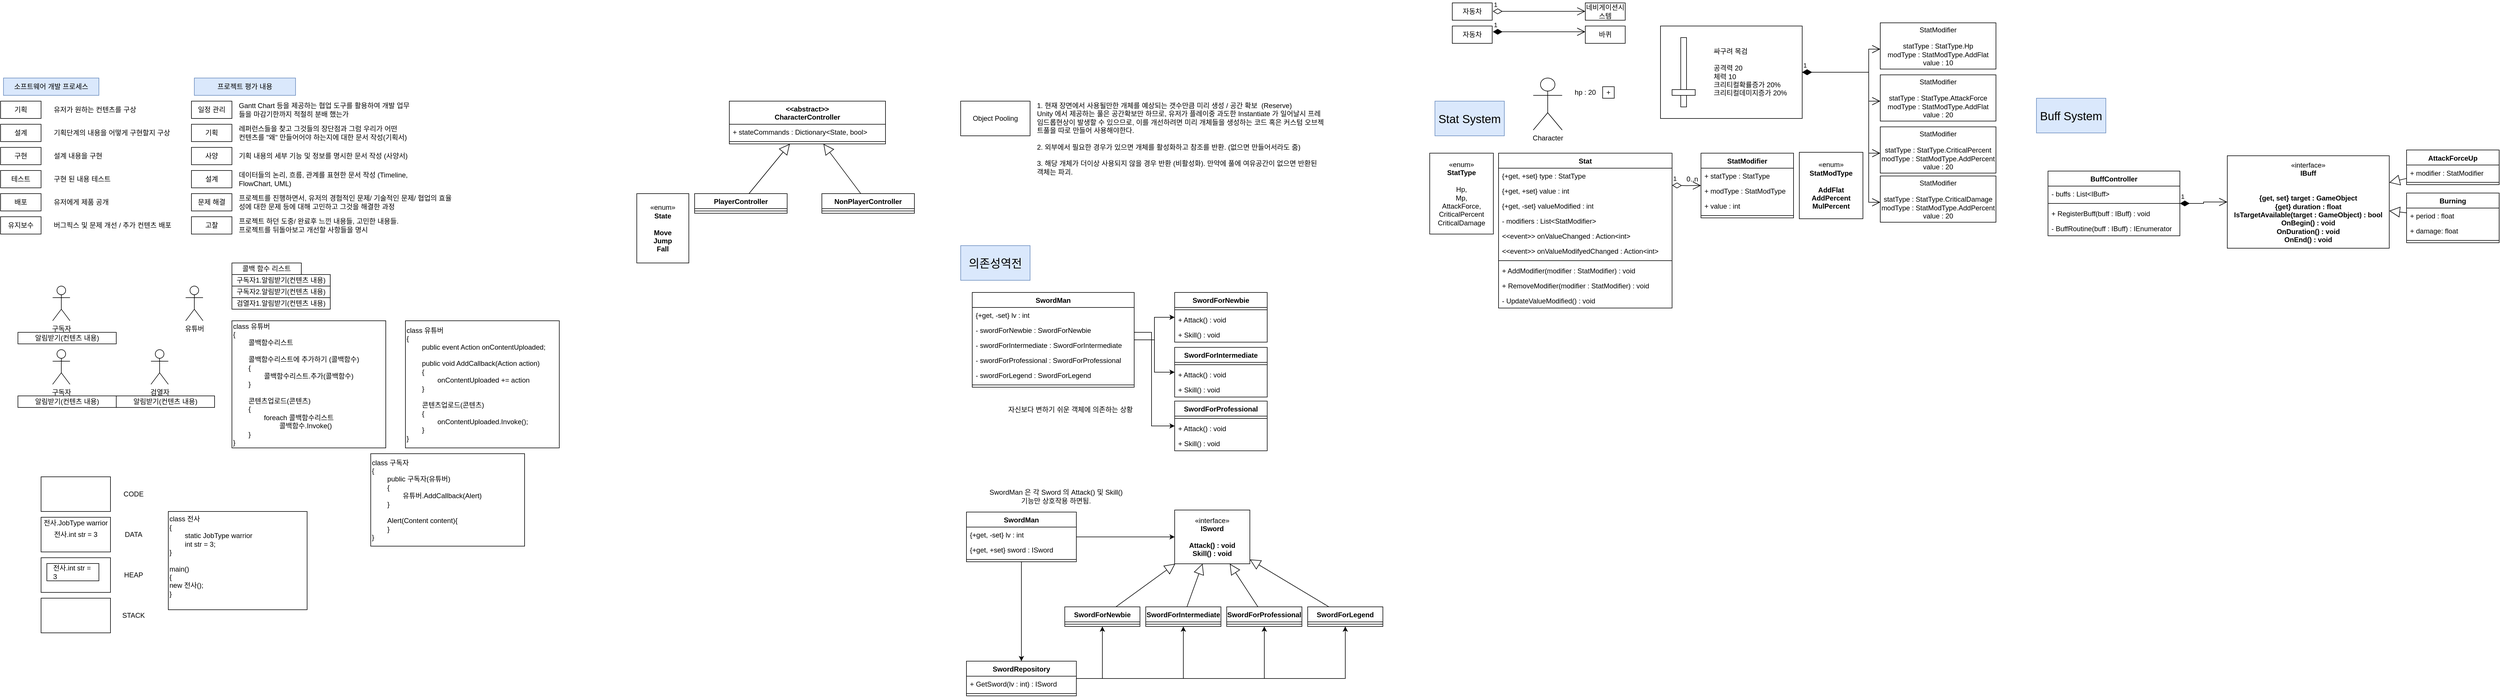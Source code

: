 <mxfile version="24.6.4" type="device">
  <diagram name="페이지-1" id="CE5lImg4Xeqv8eYOQJNI">
    <mxGraphModel dx="683" dy="1540" grid="1" gridSize="10" guides="1" tooltips="1" connect="1" arrows="1" fold="1" page="1" pageScale="1" pageWidth="827" pageHeight="1169" math="0" shadow="0">
      <root>
        <mxCell id="0" />
        <mxCell id="1" parent="0" />
        <mxCell id="6bK2Cxi6_xycjOXAHZGP-16" value="" style="rounded=0;whiteSpace=wrap;html=1;" vertex="1" parent="1">
          <mxGeometry x="2880" y="-120" width="245" height="160" as="geometry" />
        </mxCell>
        <mxCell id="wki07X8QwuEx3_kB4HWv-1" value="기획" style="rounded=0;whiteSpace=wrap;html=1;" parent="1" vertex="1">
          <mxGeometry x="10" y="10" width="70" height="30" as="geometry" />
        </mxCell>
        <mxCell id="wki07X8QwuEx3_kB4HWv-2" value="유저가 원하는 컨텐츠를 구상" style="text;html=1;align=left;verticalAlign=middle;whiteSpace=wrap;rounded=0;" parent="1" vertex="1">
          <mxGeometry x="100" y="10" width="180" height="30" as="geometry" />
        </mxCell>
        <mxCell id="wki07X8QwuEx3_kB4HWv-3" value="설계" style="rounded=0;whiteSpace=wrap;html=1;" parent="1" vertex="1">
          <mxGeometry x="10" y="50" width="70" height="30" as="geometry" />
        </mxCell>
        <mxCell id="wki07X8QwuEx3_kB4HWv-4" value="기획단계의 내용을 어떻게 구현할지 구상" style="text;html=1;align=left;verticalAlign=middle;whiteSpace=wrap;rounded=0;" parent="1" vertex="1">
          <mxGeometry x="100" y="50" width="230" height="30" as="geometry" />
        </mxCell>
        <mxCell id="wki07X8QwuEx3_kB4HWv-5" value="구현" style="rounded=0;whiteSpace=wrap;html=1;" parent="1" vertex="1">
          <mxGeometry x="10" y="90" width="70" height="30" as="geometry" />
        </mxCell>
        <mxCell id="wki07X8QwuEx3_kB4HWv-6" value="설계 내용을 구현" style="text;html=1;align=left;verticalAlign=middle;whiteSpace=wrap;rounded=0;" parent="1" vertex="1">
          <mxGeometry x="100" y="90" width="230" height="30" as="geometry" />
        </mxCell>
        <mxCell id="wki07X8QwuEx3_kB4HWv-7" value="테스트" style="rounded=0;whiteSpace=wrap;html=1;" parent="1" vertex="1">
          <mxGeometry x="10" y="130" width="70" height="30" as="geometry" />
        </mxCell>
        <mxCell id="wki07X8QwuEx3_kB4HWv-8" value="구현 된 내용 테스트" style="text;html=1;align=left;verticalAlign=middle;whiteSpace=wrap;rounded=0;" parent="1" vertex="1">
          <mxGeometry x="100" y="130" width="240" height="30" as="geometry" />
        </mxCell>
        <mxCell id="wki07X8QwuEx3_kB4HWv-9" value="배포" style="rounded=0;whiteSpace=wrap;html=1;" parent="1" vertex="1">
          <mxGeometry x="10" y="170" width="70" height="30" as="geometry" />
        </mxCell>
        <mxCell id="wki07X8QwuEx3_kB4HWv-10" value="유저에게 제품 공개" style="text;html=1;align=left;verticalAlign=middle;whiteSpace=wrap;rounded=0;" parent="1" vertex="1">
          <mxGeometry x="100" y="170" width="240" height="30" as="geometry" />
        </mxCell>
        <mxCell id="wki07X8QwuEx3_kB4HWv-11" value="유지보수" style="rounded=0;whiteSpace=wrap;html=1;" parent="1" vertex="1">
          <mxGeometry x="10" y="210" width="70" height="30" as="geometry" />
        </mxCell>
        <mxCell id="wki07X8QwuEx3_kB4HWv-12" value="버그픽스 및 문제 개선 / 추가 컨텐츠 배포" style="text;html=1;align=left;verticalAlign=middle;whiteSpace=wrap;rounded=0;" parent="1" vertex="1">
          <mxGeometry x="100" y="210" width="240" height="30" as="geometry" />
        </mxCell>
        <mxCell id="wki07X8QwuEx3_kB4HWv-14" value="일정 관리" style="rounded=0;whiteSpace=wrap;html=1;" parent="1" vertex="1">
          <mxGeometry x="340" y="10" width="70" height="30" as="geometry" />
        </mxCell>
        <mxCell id="wki07X8QwuEx3_kB4HWv-15" value="기획" style="rounded=0;whiteSpace=wrap;html=1;" parent="1" vertex="1">
          <mxGeometry x="340" y="50" width="70" height="30" as="geometry" />
        </mxCell>
        <mxCell id="wki07X8QwuEx3_kB4HWv-16" value="Gantt Chart 등을 제공하는 협업 도구를 활용하여 개발 업무들을 마감기한까지 적절히 분배 했는가" style="text;html=1;align=left;verticalAlign=middle;whiteSpace=wrap;rounded=0;" parent="1" vertex="1">
          <mxGeometry x="420" y="10" width="300" height="30" as="geometry" />
        </mxCell>
        <mxCell id="wki07X8QwuEx3_kB4HWv-17" value="프로젝트 평가 내용" style="text;html=1;align=center;verticalAlign=middle;whiteSpace=wrap;rounded=0;fillColor=#dae8fc;strokeColor=#6c8ebf;" parent="1" vertex="1">
          <mxGeometry x="345" y="-30" width="175" height="30" as="geometry" />
        </mxCell>
        <mxCell id="wki07X8QwuEx3_kB4HWv-19" value="레퍼런스들을 찾고 그것들의 장단점과 그럼 우리가 어떤&lt;div&gt;컨텐츠를 &quot;왜&quot; 만들어어야 하는지에 대한 문서 작성(기획서)&lt;/div&gt;" style="text;html=1;align=left;verticalAlign=middle;whiteSpace=wrap;rounded=0;" parent="1" vertex="1">
          <mxGeometry x="420" y="50" width="320" height="30" as="geometry" />
        </mxCell>
        <mxCell id="wki07X8QwuEx3_kB4HWv-21" value="사양" style="rounded=0;whiteSpace=wrap;html=1;" parent="1" vertex="1">
          <mxGeometry x="340" y="90" width="70" height="30" as="geometry" />
        </mxCell>
        <mxCell id="wki07X8QwuEx3_kB4HWv-22" value="기획 내용의 세부 기능 및 정보를 명시한 문서 작성 (사양서)" style="text;html=1;align=left;verticalAlign=middle;whiteSpace=wrap;rounded=0;" parent="1" vertex="1">
          <mxGeometry x="420" y="90" width="320" height="30" as="geometry" />
        </mxCell>
        <mxCell id="wki07X8QwuEx3_kB4HWv-23" value="설계" style="rounded=0;whiteSpace=wrap;html=1;" parent="1" vertex="1">
          <mxGeometry x="340" y="130" width="70" height="30" as="geometry" />
        </mxCell>
        <mxCell id="wki07X8QwuEx3_kB4HWv-24" value="데이터들의 논리, 흐름, 관계를 표현한 문서 작성 (Timeline, FlowChart, UML)" style="text;html=1;align=left;verticalAlign=middle;whiteSpace=wrap;rounded=0;" parent="1" vertex="1">
          <mxGeometry x="420" y="130" width="320" height="30" as="geometry" />
        </mxCell>
        <mxCell id="wki07X8QwuEx3_kB4HWv-25" value="문제 해결" style="rounded=0;whiteSpace=wrap;html=1;" parent="1" vertex="1">
          <mxGeometry x="340" y="170" width="70" height="30" as="geometry" />
        </mxCell>
        <mxCell id="wki07X8QwuEx3_kB4HWv-26" value="프로젝트를 진행하면서, 유저의 경험적인 문제/ 기술적인 문제/ 협업의 효율성에 대한 문제 등에 대해 고민하고 그것을 해결한 과정" style="text;html=1;align=left;verticalAlign=middle;whiteSpace=wrap;rounded=0;" parent="1" vertex="1">
          <mxGeometry x="420" y="170" width="370" height="30" as="geometry" />
        </mxCell>
        <mxCell id="wki07X8QwuEx3_kB4HWv-27" value="고찰" style="rounded=0;whiteSpace=wrap;html=1;" parent="1" vertex="1">
          <mxGeometry x="340" y="210" width="70" height="30" as="geometry" />
        </mxCell>
        <mxCell id="wki07X8QwuEx3_kB4HWv-28" value="프로젝트 하던 도중/ 완료후 느낀 내용들, 고민한 내용들.&amp;nbsp;&lt;div&gt;프로젝트를 뒤돌아보고 개선할 사항들을 명시&lt;/div&gt;" style="text;html=1;align=left;verticalAlign=middle;whiteSpace=wrap;rounded=0;" parent="1" vertex="1">
          <mxGeometry x="420" y="210" width="370" height="30" as="geometry" />
        </mxCell>
        <mxCell id="wki07X8QwuEx3_kB4HWv-29" value="소프트웨어 개발 프로세스" style="text;html=1;align=center;verticalAlign=middle;whiteSpace=wrap;rounded=0;fillColor=#dae8fc;strokeColor=#6c8ebf;" parent="1" vertex="1">
          <mxGeometry x="15" y="-30" width="165" height="30" as="geometry" />
        </mxCell>
        <mxCell id="wki07X8QwuEx3_kB4HWv-31" value="구독자" style="shape=umlActor;verticalLabelPosition=bottom;verticalAlign=top;html=1;outlineConnect=0;" parent="1" vertex="1">
          <mxGeometry x="100" y="330" width="30" height="60" as="geometry" />
        </mxCell>
        <mxCell id="wki07X8QwuEx3_kB4HWv-32" value="유튜버" style="shape=umlActor;verticalLabelPosition=bottom;verticalAlign=top;html=1;outlineConnect=0;" parent="1" vertex="1">
          <mxGeometry x="330" y="330" width="30" height="60" as="geometry" />
        </mxCell>
        <mxCell id="wki07X8QwuEx3_kB4HWv-33" value="알림받기(컨텐츠 내용)" style="rounded=0;whiteSpace=wrap;html=1;" parent="1" vertex="1">
          <mxGeometry x="40" y="410" width="170" height="20" as="geometry" />
        </mxCell>
        <mxCell id="wki07X8QwuEx3_kB4HWv-34" value="구독자" style="shape=umlActor;verticalLabelPosition=bottom;verticalAlign=top;html=1;outlineConnect=0;" parent="1" vertex="1">
          <mxGeometry x="100" y="440" width="30" height="60" as="geometry" />
        </mxCell>
        <mxCell id="wki07X8QwuEx3_kB4HWv-35" value="알림받기(컨텐츠 내용)" style="rounded=0;whiteSpace=wrap;html=1;" parent="1" vertex="1">
          <mxGeometry x="40" y="520" width="170" height="20" as="geometry" />
        </mxCell>
        <mxCell id="wki07X8QwuEx3_kB4HWv-37" value="class 유튜버&lt;div&gt;{&lt;/div&gt;&lt;div&gt;&lt;span style=&quot;white-space: pre;&quot;&gt;&#x9;&lt;/span&gt;콜백함수리스트&lt;br&gt;&lt;/div&gt;&lt;div&gt;&lt;br&gt;&lt;/div&gt;&lt;div&gt;&lt;span style=&quot;white-space: pre;&quot;&gt;&#x9;&lt;/span&gt;콜백함수리스트에 추가하기 (콜백함수)&lt;br&gt;&lt;/div&gt;&lt;div&gt;&lt;span style=&quot;white-space: pre;&quot;&gt;&#x9;&lt;/span&gt;{&lt;br&gt;&lt;/div&gt;&lt;div&gt;&lt;span style=&quot;white-space: pre;&quot;&gt;&#x9;&lt;/span&gt;&lt;span style=&quot;white-space: pre;&quot;&gt;&#x9;&lt;/span&gt;콜백함수리스트.추가(콜백함수)&lt;br&gt;&lt;/div&gt;&lt;div&gt;&lt;span style=&quot;white-space: pre;&quot;&gt;&#x9;&lt;/span&gt;}&lt;br&gt;&lt;/div&gt;&lt;div&gt;&lt;br&gt;&lt;/div&gt;&lt;div&gt;&lt;span style=&quot;white-space: pre;&quot;&gt;&#x9;&lt;/span&gt;콘텐츠업로드(콘텐츠)&lt;br&gt;&lt;/div&gt;&lt;div&gt;&lt;span style=&quot;white-space: pre;&quot;&gt;&#x9;&lt;/span&gt;{&lt;br&gt;&lt;/div&gt;&lt;div&gt;&lt;span style=&quot;white-space: pre;&quot;&gt;&#x9;&lt;/span&gt;&lt;span style=&quot;white-space: pre;&quot;&gt;&#x9;&lt;/span&gt;foreach 콜백함수리스트&lt;br&gt;&lt;/div&gt;&lt;div&gt;&lt;span style=&quot;white-space: pre;&quot;&gt;&#x9;&lt;/span&gt;&lt;span style=&quot;white-space: pre;&quot;&gt;&#x9;&lt;/span&gt;&lt;span style=&quot;white-space: pre;&quot;&gt;&#x9;&lt;/span&gt;콜백함수.Invoke()&lt;br&gt;&lt;/div&gt;&lt;div&gt;&lt;span style=&quot;white-space: pre;&quot;&gt;&#x9;&lt;/span&gt;}&lt;br&gt;&lt;/div&gt;&lt;div&gt;}&lt;/div&gt;" style="rounded=0;whiteSpace=wrap;html=1;align=left;" parent="1" vertex="1">
          <mxGeometry x="410" y="390" width="266" height="220" as="geometry" />
        </mxCell>
        <mxCell id="wki07X8QwuEx3_kB4HWv-38" value="검열자" style="shape=umlActor;verticalLabelPosition=bottom;verticalAlign=top;html=1;outlineConnect=0;" parent="1" vertex="1">
          <mxGeometry x="270" y="440" width="30" height="60" as="geometry" />
        </mxCell>
        <mxCell id="wki07X8QwuEx3_kB4HWv-39" value="알림받기(컨텐츠 내용)" style="rounded=0;whiteSpace=wrap;html=1;" parent="1" vertex="1">
          <mxGeometry x="210" y="520" width="170" height="20" as="geometry" />
        </mxCell>
        <mxCell id="wki07X8QwuEx3_kB4HWv-40" value="구독자1.알림받기(컨텐츠 내용)" style="rounded=0;whiteSpace=wrap;html=1;" parent="1" vertex="1">
          <mxGeometry x="410" y="310" width="170" height="20" as="geometry" />
        </mxCell>
        <mxCell id="wki07X8QwuEx3_kB4HWv-41" value="구독자2.알림받기(컨텐츠 내용)" style="rounded=0;whiteSpace=wrap;html=1;" parent="1" vertex="1">
          <mxGeometry x="410" y="330" width="170" height="20" as="geometry" />
        </mxCell>
        <mxCell id="wki07X8QwuEx3_kB4HWv-42" value="검열자1.알림받기(컨텐츠 내용)" style="rounded=0;whiteSpace=wrap;html=1;" parent="1" vertex="1">
          <mxGeometry x="410" y="350" width="170" height="20" as="geometry" />
        </mxCell>
        <mxCell id="wki07X8QwuEx3_kB4HWv-43" value="콜백 함수 리스트" style="rounded=0;whiteSpace=wrap;html=1;" parent="1" vertex="1">
          <mxGeometry x="410" y="290" width="120" height="20" as="geometry" />
        </mxCell>
        <mxCell id="wki07X8QwuEx3_kB4HWv-44" value="class 유튜버&lt;div&gt;{&lt;/div&gt;&lt;div&gt;&lt;span style=&quot;white-space: pre;&quot;&gt;&#x9;&lt;/span&gt;public event Action onContentUploaded;&lt;br&gt;&lt;/div&gt;&lt;div&gt;&lt;br&gt;&lt;/div&gt;&lt;div&gt;&lt;span style=&quot;white-space: pre;&quot;&gt;&#x9;&lt;/span&gt;public void AddCallback(Action action)&lt;br&gt;&lt;/div&gt;&lt;div&gt;&lt;span style=&quot;white-space: pre;&quot;&gt;&#x9;&lt;/span&gt;{&lt;br&gt;&lt;/div&gt;&lt;div&gt;&lt;span style=&quot;white-space: pre;&quot;&gt;&#x9;&lt;/span&gt;&lt;span style=&quot;white-space: pre;&quot;&gt;&#x9;&lt;/span&gt;onContentUploaded += action&lt;br&gt;&lt;/div&gt;&lt;div&gt;&lt;span style=&quot;white-space: pre;&quot;&gt;&#x9;&lt;/span&gt;}&lt;br&gt;&lt;/div&gt;&lt;div&gt;&lt;br&gt;&lt;/div&gt;&lt;div&gt;&lt;span style=&quot;white-space: pre;&quot;&gt;&#x9;&lt;/span&gt;콘텐츠업로드(콘텐츠)&lt;br&gt;&lt;/div&gt;&lt;div&gt;&lt;span style=&quot;white-space: pre;&quot;&gt;&#x9;&lt;/span&gt;{&lt;br&gt;&lt;/div&gt;&lt;div&gt;&lt;span style=&quot;white-space: pre;&quot;&gt;&#x9;&lt;/span&gt;&lt;span style=&quot;white-space: pre;&quot;&gt;&#x9;&lt;/span&gt;onContentUploaded.Invoke();&lt;/div&gt;&lt;div&gt;&lt;span style=&quot;white-space: pre;&quot;&gt;&#x9;&lt;/span&gt;}&lt;br&gt;&lt;/div&gt;&lt;div&gt;}&lt;/div&gt;" style="rounded=0;whiteSpace=wrap;html=1;align=left;" parent="1" vertex="1">
          <mxGeometry x="710" y="390" width="266" height="220" as="geometry" />
        </mxCell>
        <mxCell id="wki07X8QwuEx3_kB4HWv-45" value="class 구독자&lt;div&gt;{&lt;/div&gt;&lt;div&gt;&lt;span style=&quot;white-space: pre;&quot;&gt;&#x9;&lt;/span&gt;public 구독자(유튜버)&lt;br&gt;&lt;/div&gt;&lt;div&gt;&lt;span style=&quot;white-space: pre;&quot;&gt;&#x9;&lt;/span&gt;{&lt;br&gt;&lt;/div&gt;&lt;div&gt;&lt;span style=&quot;white-space: pre;&quot;&gt;&#x9;&lt;/span&gt;&lt;span style=&quot;white-space: pre;&quot;&gt;&#x9;&lt;/span&gt;유튜버.AddCallback(Alert)&lt;/div&gt;&lt;div&gt;&lt;span style=&quot;background-color: initial; white-space: pre;&quot;&gt;&#x9;&lt;/span&gt;&lt;span style=&quot;background-color: initial;&quot;&gt;}&lt;/span&gt;&lt;/div&gt;&lt;div&gt;&lt;br&gt;&lt;/div&gt;&lt;div&gt;&lt;span style=&quot;white-space: pre;&quot;&gt;&#x9;&lt;/span&gt;Alert(Content content){&lt;br&gt;&lt;/div&gt;&lt;div&gt;&lt;span style=&quot;white-space: pre;&quot;&gt;&#x9;&lt;/span&gt;}&lt;br&gt;&lt;/div&gt;&lt;div&gt;&lt;span style=&quot;background-color: initial;&quot;&gt;}&lt;/span&gt;&lt;br&gt;&lt;/div&gt;" style="rounded=0;whiteSpace=wrap;html=1;align=left;" parent="1" vertex="1">
          <mxGeometry x="650" y="620" width="266" height="160" as="geometry" />
        </mxCell>
        <mxCell id="wki07X8QwuEx3_kB4HWv-46" value="" style="rounded=0;whiteSpace=wrap;html=1;" parent="1" vertex="1">
          <mxGeometry x="80" y="660" width="120" height="60" as="geometry" />
        </mxCell>
        <mxCell id="wki07X8QwuEx3_kB4HWv-47" value="" style="rounded=0;whiteSpace=wrap;html=1;" parent="1" vertex="1">
          <mxGeometry x="80" y="730" width="120" height="60" as="geometry" />
        </mxCell>
        <mxCell id="wki07X8QwuEx3_kB4HWv-48" value="" style="rounded=0;whiteSpace=wrap;html=1;" parent="1" vertex="1">
          <mxGeometry x="80" y="800" width="120" height="60" as="geometry" />
        </mxCell>
        <mxCell id="wki07X8QwuEx3_kB4HWv-49" value="" style="rounded=0;whiteSpace=wrap;html=1;" parent="1" vertex="1">
          <mxGeometry x="80" y="870" width="120" height="60" as="geometry" />
        </mxCell>
        <mxCell id="wki07X8QwuEx3_kB4HWv-50" value="CODE" style="text;html=1;align=center;verticalAlign=middle;whiteSpace=wrap;rounded=0;" parent="1" vertex="1">
          <mxGeometry x="210" y="675" width="60" height="30" as="geometry" />
        </mxCell>
        <mxCell id="wki07X8QwuEx3_kB4HWv-51" value="DATA" style="text;html=1;align=center;verticalAlign=middle;whiteSpace=wrap;rounded=0;" parent="1" vertex="1">
          <mxGeometry x="210" y="745" width="60" height="30" as="geometry" />
        </mxCell>
        <mxCell id="wki07X8QwuEx3_kB4HWv-52" value="HEAP" style="text;html=1;align=center;verticalAlign=middle;whiteSpace=wrap;rounded=0;" parent="1" vertex="1">
          <mxGeometry x="210" y="815" width="60" height="30" as="geometry" />
        </mxCell>
        <mxCell id="wki07X8QwuEx3_kB4HWv-53" value="STACK" style="text;html=1;align=center;verticalAlign=middle;whiteSpace=wrap;rounded=0;" parent="1" vertex="1">
          <mxGeometry x="210" y="885" width="60" height="30" as="geometry" />
        </mxCell>
        <mxCell id="wki07X8QwuEx3_kB4HWv-54" value="class 전사&lt;div&gt;{&lt;/div&gt;&lt;div&gt;&lt;span style=&quot;white-space: pre;&quot;&gt;&lt;span style=&quot;white-space: pre;&quot;&gt;&#x9;&lt;/span&gt;static &lt;/span&gt;JobType warrior&lt;br&gt;&lt;/div&gt;&lt;div&gt;&lt;span style=&quot;white-space: pre;&quot;&gt;&#x9;&lt;/span&gt;int str = 3;&lt;br&gt;&lt;/div&gt;&lt;div&gt;}&lt;/div&gt;&lt;div&gt;&lt;br&gt;&lt;/div&gt;&lt;div&gt;main()&lt;/div&gt;&lt;div&gt;{&lt;/div&gt;&lt;div&gt;new 전사();&lt;/div&gt;&lt;div&gt;}&lt;/div&gt;&lt;div&gt;&lt;br&gt;&lt;/div&gt;" style="rounded=0;whiteSpace=wrap;html=1;align=left;" parent="1" vertex="1">
          <mxGeometry x="300" y="720" width="240" height="170" as="geometry" />
        </mxCell>
        <mxCell id="wki07X8QwuEx3_kB4HWv-55" value="전사.&lt;span style=&quot;text-align: left;&quot;&gt;JobType warrior&lt;/span&gt;" style="text;html=1;align=center;verticalAlign=middle;whiteSpace=wrap;rounded=0;" parent="1" vertex="1">
          <mxGeometry x="80" y="730" width="120" height="20" as="geometry" />
        </mxCell>
        <mxCell id="wki07X8QwuEx3_kB4HWv-56" value="&lt;div style=&quot;text-align: left;&quot;&gt;&lt;span style=&quot;background-color: initial;&quot;&gt;전사.int str = 3&lt;/span&gt;&lt;/div&gt;" style="text;html=1;align=center;verticalAlign=middle;whiteSpace=wrap;rounded=0;" parent="1" vertex="1">
          <mxGeometry x="80" y="750" width="120" height="20" as="geometry" />
        </mxCell>
        <mxCell id="wki07X8QwuEx3_kB4HWv-57" value="" style="rounded=0;whiteSpace=wrap;html=1;" parent="1" vertex="1">
          <mxGeometry x="90" y="810" width="90" height="30" as="geometry" />
        </mxCell>
        <mxCell id="wki07X8QwuEx3_kB4HWv-58" value="&lt;div style=&quot;text-align: left;&quot;&gt;&lt;span style=&quot;background-color: initial;&quot;&gt;전사.int str = 3&lt;/span&gt;&lt;/div&gt;" style="text;html=1;align=center;verticalAlign=middle;whiteSpace=wrap;rounded=0;" parent="1" vertex="1">
          <mxGeometry x="100" y="815" width="70" height="20" as="geometry" />
        </mxCell>
        <mxCell id="_jec9RTMoXIXQGZnMbGp-1" value="PlayerController" style="swimlane;fontStyle=1;align=center;verticalAlign=top;childLayout=stackLayout;horizontal=1;startSize=26;horizontalStack=0;resizeParent=1;resizeParentMax=0;resizeLast=0;collapsible=1;marginBottom=0;whiteSpace=wrap;html=1;" parent="1" vertex="1">
          <mxGeometry x="1210" y="170" width="160" height="34" as="geometry" />
        </mxCell>
        <mxCell id="_jec9RTMoXIXQGZnMbGp-3" value="" style="line;strokeWidth=1;fillColor=none;align=left;verticalAlign=middle;spacingTop=-1;spacingLeft=3;spacingRight=3;rotatable=0;labelPosition=right;points=[];portConstraint=eastwest;strokeColor=inherit;" parent="_jec9RTMoXIXQGZnMbGp-1" vertex="1">
          <mxGeometry y="26" width="160" height="8" as="geometry" />
        </mxCell>
        <mxCell id="_jec9RTMoXIXQGZnMbGp-5" value="«enum»&lt;br&gt;&lt;b&gt;State&lt;br&gt;&lt;br&gt;Move&lt;br&gt;Jump&lt;br&gt;Fall&lt;br&gt;&lt;/b&gt;" style="html=1;whiteSpace=wrap;" parent="1" vertex="1">
          <mxGeometry x="1110" y="170" width="90" height="120" as="geometry" />
        </mxCell>
        <mxCell id="_jec9RTMoXIXQGZnMbGp-6" value="NonPlayerController" style="swimlane;fontStyle=1;align=center;verticalAlign=top;childLayout=stackLayout;horizontal=1;startSize=26;horizontalStack=0;resizeParent=1;resizeParentMax=0;resizeLast=0;collapsible=1;marginBottom=0;whiteSpace=wrap;html=1;" parent="1" vertex="1">
          <mxGeometry x="1430" y="170" width="160" height="34" as="geometry" />
        </mxCell>
        <mxCell id="_jec9RTMoXIXQGZnMbGp-8" value="" style="line;strokeWidth=1;fillColor=none;align=left;verticalAlign=middle;spacingTop=-1;spacingLeft=3;spacingRight=3;rotatable=0;labelPosition=right;points=[];portConstraint=eastwest;strokeColor=inherit;" parent="_jec9RTMoXIXQGZnMbGp-6" vertex="1">
          <mxGeometry y="26" width="160" height="8" as="geometry" />
        </mxCell>
        <mxCell id="_jec9RTMoXIXQGZnMbGp-9" value="&amp;lt;&amp;lt;abstract&amp;gt;&amp;gt;&lt;br&gt;CharacterController" style="swimlane;fontStyle=1;align=center;verticalAlign=top;childLayout=stackLayout;horizontal=1;startSize=40;horizontalStack=0;resizeParent=1;resizeParentMax=0;resizeLast=0;collapsible=1;marginBottom=0;whiteSpace=wrap;html=1;" parent="1" vertex="1">
          <mxGeometry x="1270" y="10" width="270" height="74" as="geometry" />
        </mxCell>
        <mxCell id="_jec9RTMoXIXQGZnMbGp-12" value="+ stateCommands : Dictionary&amp;lt;State, bool&amp;gt;" style="text;strokeColor=none;fillColor=none;align=left;verticalAlign=top;spacingLeft=4;spacingRight=4;overflow=hidden;rotatable=0;points=[[0,0.5],[1,0.5]];portConstraint=eastwest;whiteSpace=wrap;html=1;" parent="_jec9RTMoXIXQGZnMbGp-9" vertex="1">
          <mxGeometry y="40" width="270" height="26" as="geometry" />
        </mxCell>
        <mxCell id="_jec9RTMoXIXQGZnMbGp-10" value="" style="line;strokeWidth=1;fillColor=none;align=left;verticalAlign=middle;spacingTop=-1;spacingLeft=3;spacingRight=3;rotatable=0;labelPosition=right;points=[];portConstraint=eastwest;strokeColor=inherit;" parent="_jec9RTMoXIXQGZnMbGp-9" vertex="1">
          <mxGeometry y="66" width="270" height="8" as="geometry" />
        </mxCell>
        <mxCell id="_jec9RTMoXIXQGZnMbGp-13" value="" style="endArrow=block;endSize=16;endFill=0;html=1;rounded=0;" parent="1" source="_jec9RTMoXIXQGZnMbGp-1" target="_jec9RTMoXIXQGZnMbGp-9" edge="1">
          <mxGeometry width="160" relative="1" as="geometry">
            <mxPoint x="1530" y="190" as="sourcePoint" />
            <mxPoint x="1690" y="190" as="targetPoint" />
          </mxGeometry>
        </mxCell>
        <mxCell id="_jec9RTMoXIXQGZnMbGp-14" value="" style="endArrow=block;endSize=16;endFill=0;html=1;rounded=0;" parent="1" source="_jec9RTMoXIXQGZnMbGp-6" target="_jec9RTMoXIXQGZnMbGp-9" edge="1">
          <mxGeometry width="160" relative="1" as="geometry">
            <mxPoint x="1309" y="180" as="sourcePoint" />
            <mxPoint x="1384" y="40" as="targetPoint" />
          </mxGeometry>
        </mxCell>
        <mxCell id="vIbB5NEmdIjEQfotN6XT-1" value="Object Pooling" style="rounded=0;whiteSpace=wrap;html=1;" parent="1" vertex="1">
          <mxGeometry x="1670" y="10" width="120" height="60" as="geometry" />
        </mxCell>
        <mxCell id="vIbB5NEmdIjEQfotN6XT-2" value="1. 현재 장면에서 사용될만한 개체를 예상되는 갯수만큼 미리 생성 / 공간 확보&amp;nbsp; (Reserve)&lt;div&gt;Unity 에서 제공하는 풀은 공간확보만 하므로, 유저가 플레이중 과도한 Instantiate 가 일어날시 프레임드롭현상이 발생할 수 있으므로, 이를 개선하려면 미리 개체들을 생성하는 코드 혹은 커스텀 오브젝트풀을 따로 만들어 사용해야한다.&lt;/div&gt;&lt;div&gt;&lt;br&gt;&lt;div&gt;2. 외부에서 필요한 경우가 있으면 개체를 활성화하고 참조를 반환. (없으면 만들어서라도 줌)&lt;/div&gt;&lt;div&gt;&lt;br&gt;&lt;/div&gt;&lt;div&gt;3. 해당 개체가 더이상 사용되지 않을 경우 반환 (비활성화). 만약에 풀에 여유공간이 없으면 반환된 객체는 파괴.&lt;/div&gt;&lt;/div&gt;" style="text;html=1;align=left;verticalAlign=middle;whiteSpace=wrap;rounded=0;" parent="1" vertex="1">
          <mxGeometry x="1800" y="10" width="500" height="130" as="geometry" />
        </mxCell>
        <mxCell id="vIbB5NEmdIjEQfotN6XT-24" style="edgeStyle=orthogonalEdgeStyle;rounded=0;orthogonalLoop=1;jettySize=auto;html=1;" parent="1" source="vIbB5NEmdIjEQfotN6XT-5" target="vIbB5NEmdIjEQfotN6XT-9" edge="1">
          <mxGeometry relative="1" as="geometry" />
        </mxCell>
        <mxCell id="vIbB5NEmdIjEQfotN6XT-25" style="edgeStyle=orthogonalEdgeStyle;rounded=0;orthogonalLoop=1;jettySize=auto;html=1;" parent="1" source="vIbB5NEmdIjEQfotN6XT-5" target="vIbB5NEmdIjEQfotN6XT-13" edge="1">
          <mxGeometry relative="1" as="geometry" />
        </mxCell>
        <mxCell id="vIbB5NEmdIjEQfotN6XT-26" style="edgeStyle=orthogonalEdgeStyle;rounded=0;orthogonalLoop=1;jettySize=auto;html=1;" parent="1" source="vIbB5NEmdIjEQfotN6XT-5" target="vIbB5NEmdIjEQfotN6XT-17" edge="1">
          <mxGeometry relative="1" as="geometry">
            <Array as="points">
              <mxPoint x="2000" y="410" />
              <mxPoint x="2000" y="572" />
            </Array>
          </mxGeometry>
        </mxCell>
        <mxCell id="vIbB5NEmdIjEQfotN6XT-5" value="SwordMan" style="swimlane;fontStyle=1;align=center;verticalAlign=top;childLayout=stackLayout;horizontal=1;startSize=26;horizontalStack=0;resizeParent=1;resizeParentMax=0;resizeLast=0;collapsible=1;marginBottom=0;whiteSpace=wrap;html=1;" parent="1" vertex="1">
          <mxGeometry x="1690" y="341" width="280" height="164" as="geometry" />
        </mxCell>
        <mxCell id="vIbB5NEmdIjEQfotN6XT-8" value="{+get, -set} lv : int" style="text;strokeColor=none;fillColor=none;align=left;verticalAlign=top;spacingLeft=4;spacingRight=4;overflow=hidden;rotatable=0;points=[[0,0.5],[1,0.5]];portConstraint=eastwest;whiteSpace=wrap;html=1;" parent="vIbB5NEmdIjEQfotN6XT-5" vertex="1">
          <mxGeometry y="26" width="280" height="26" as="geometry" />
        </mxCell>
        <mxCell id="vIbB5NEmdIjEQfotN6XT-21" value="- swordForNewbie : SwordForNewbie" style="text;strokeColor=none;fillColor=none;align=left;verticalAlign=top;spacingLeft=4;spacingRight=4;overflow=hidden;rotatable=0;points=[[0,0.5],[1,0.5]];portConstraint=eastwest;whiteSpace=wrap;html=1;" parent="vIbB5NEmdIjEQfotN6XT-5" vertex="1">
          <mxGeometry y="52" width="280" height="26" as="geometry" />
        </mxCell>
        <mxCell id="vIbB5NEmdIjEQfotN6XT-22" value="- swordForIntermediate : SwordForIntermediate" style="text;strokeColor=none;fillColor=none;align=left;verticalAlign=top;spacingLeft=4;spacingRight=4;overflow=hidden;rotatable=0;points=[[0,0.5],[1,0.5]];portConstraint=eastwest;whiteSpace=wrap;html=1;" parent="vIbB5NEmdIjEQfotN6XT-5" vertex="1">
          <mxGeometry y="78" width="280" height="26" as="geometry" />
        </mxCell>
        <mxCell id="vIbB5NEmdIjEQfotN6XT-23" value="- swordForProfessional : SwordForProfessional" style="text;strokeColor=none;fillColor=none;align=left;verticalAlign=top;spacingLeft=4;spacingRight=4;overflow=hidden;rotatable=0;points=[[0,0.5],[1,0.5]];portConstraint=eastwest;whiteSpace=wrap;html=1;" parent="vIbB5NEmdIjEQfotN6XT-5" vertex="1">
          <mxGeometry y="104" width="280" height="26" as="geometry" />
        </mxCell>
        <mxCell id="vIbB5NEmdIjEQfotN6XT-33" value="- swordForLegend : SwordForLegend" style="text;strokeColor=none;fillColor=none;align=left;verticalAlign=top;spacingLeft=4;spacingRight=4;overflow=hidden;rotatable=0;points=[[0,0.5],[1,0.5]];portConstraint=eastwest;whiteSpace=wrap;html=1;" parent="vIbB5NEmdIjEQfotN6XT-5" vertex="1">
          <mxGeometry y="130" width="280" height="26" as="geometry" />
        </mxCell>
        <mxCell id="vIbB5NEmdIjEQfotN6XT-7" value="" style="line;strokeWidth=1;fillColor=none;align=left;verticalAlign=middle;spacingTop=-1;spacingLeft=3;spacingRight=3;rotatable=0;labelPosition=right;points=[];portConstraint=eastwest;strokeColor=inherit;" parent="vIbB5NEmdIjEQfotN6XT-5" vertex="1">
          <mxGeometry y="156" width="280" height="8" as="geometry" />
        </mxCell>
        <mxCell id="vIbB5NEmdIjEQfotN6XT-9" value="SwordForNewbie" style="swimlane;fontStyle=1;align=center;verticalAlign=top;childLayout=stackLayout;horizontal=1;startSize=26;horizontalStack=0;resizeParent=1;resizeParentMax=0;resizeLast=0;collapsible=1;marginBottom=0;whiteSpace=wrap;html=1;" parent="1" vertex="1">
          <mxGeometry x="2040" y="341" width="160" height="86" as="geometry" />
        </mxCell>
        <mxCell id="vIbB5NEmdIjEQfotN6XT-10" value="" style="line;strokeWidth=1;fillColor=none;align=left;verticalAlign=middle;spacingTop=-1;spacingLeft=3;spacingRight=3;rotatable=0;labelPosition=right;points=[];portConstraint=eastwest;strokeColor=inherit;" parent="vIbB5NEmdIjEQfotN6XT-9" vertex="1">
          <mxGeometry y="26" width="160" height="8" as="geometry" />
        </mxCell>
        <mxCell id="vIbB5NEmdIjEQfotN6XT-12" value="+ Attack() : void" style="text;strokeColor=none;fillColor=none;align=left;verticalAlign=top;spacingLeft=4;spacingRight=4;overflow=hidden;rotatable=0;points=[[0,0.5],[1,0.5]];portConstraint=eastwest;whiteSpace=wrap;html=1;" parent="vIbB5NEmdIjEQfotN6XT-9" vertex="1">
          <mxGeometry y="34" width="160" height="26" as="geometry" />
        </mxCell>
        <mxCell id="vIbB5NEmdIjEQfotN6XT-11" value="+ Skill() : void" style="text;strokeColor=none;fillColor=none;align=left;verticalAlign=top;spacingLeft=4;spacingRight=4;overflow=hidden;rotatable=0;points=[[0,0.5],[1,0.5]];portConstraint=eastwest;whiteSpace=wrap;html=1;" parent="vIbB5NEmdIjEQfotN6XT-9" vertex="1">
          <mxGeometry y="60" width="160" height="26" as="geometry" />
        </mxCell>
        <mxCell id="vIbB5NEmdIjEQfotN6XT-13" value="SwordForIntermediate" style="swimlane;fontStyle=1;align=center;verticalAlign=top;childLayout=stackLayout;horizontal=1;startSize=26;horizontalStack=0;resizeParent=1;resizeParentMax=0;resizeLast=0;collapsible=1;marginBottom=0;whiteSpace=wrap;html=1;" parent="1" vertex="1">
          <mxGeometry x="2040" y="436" width="160" height="86" as="geometry" />
        </mxCell>
        <mxCell id="vIbB5NEmdIjEQfotN6XT-14" value="" style="line;strokeWidth=1;fillColor=none;align=left;verticalAlign=middle;spacingTop=-1;spacingLeft=3;spacingRight=3;rotatable=0;labelPosition=right;points=[];portConstraint=eastwest;strokeColor=inherit;" parent="vIbB5NEmdIjEQfotN6XT-13" vertex="1">
          <mxGeometry y="26" width="160" height="8" as="geometry" />
        </mxCell>
        <mxCell id="vIbB5NEmdIjEQfotN6XT-15" value="+ Attack() : void" style="text;strokeColor=none;fillColor=none;align=left;verticalAlign=top;spacingLeft=4;spacingRight=4;overflow=hidden;rotatable=0;points=[[0,0.5],[1,0.5]];portConstraint=eastwest;whiteSpace=wrap;html=1;" parent="vIbB5NEmdIjEQfotN6XT-13" vertex="1">
          <mxGeometry y="34" width="160" height="26" as="geometry" />
        </mxCell>
        <mxCell id="vIbB5NEmdIjEQfotN6XT-16" value="+ Skill() : void" style="text;strokeColor=none;fillColor=none;align=left;verticalAlign=top;spacingLeft=4;spacingRight=4;overflow=hidden;rotatable=0;points=[[0,0.5],[1,0.5]];portConstraint=eastwest;whiteSpace=wrap;html=1;" parent="vIbB5NEmdIjEQfotN6XT-13" vertex="1">
          <mxGeometry y="60" width="160" height="26" as="geometry" />
        </mxCell>
        <mxCell id="vIbB5NEmdIjEQfotN6XT-17" value="SwordForProfessional" style="swimlane;fontStyle=1;align=center;verticalAlign=top;childLayout=stackLayout;horizontal=1;startSize=26;horizontalStack=0;resizeParent=1;resizeParentMax=0;resizeLast=0;collapsible=1;marginBottom=0;whiteSpace=wrap;html=1;" parent="1" vertex="1">
          <mxGeometry x="2040" y="529" width="160" height="86" as="geometry" />
        </mxCell>
        <mxCell id="vIbB5NEmdIjEQfotN6XT-18" value="" style="line;strokeWidth=1;fillColor=none;align=left;verticalAlign=middle;spacingTop=-1;spacingLeft=3;spacingRight=3;rotatable=0;labelPosition=right;points=[];portConstraint=eastwest;strokeColor=inherit;" parent="vIbB5NEmdIjEQfotN6XT-17" vertex="1">
          <mxGeometry y="26" width="160" height="8" as="geometry" />
        </mxCell>
        <mxCell id="vIbB5NEmdIjEQfotN6XT-19" value="+ Attack() : void" style="text;strokeColor=none;fillColor=none;align=left;verticalAlign=top;spacingLeft=4;spacingRight=4;overflow=hidden;rotatable=0;points=[[0,0.5],[1,0.5]];portConstraint=eastwest;whiteSpace=wrap;html=1;" parent="vIbB5NEmdIjEQfotN6XT-17" vertex="1">
          <mxGeometry y="34" width="160" height="26" as="geometry" />
        </mxCell>
        <mxCell id="vIbB5NEmdIjEQfotN6XT-20" value="+ Skill() : void" style="text;strokeColor=none;fillColor=none;align=left;verticalAlign=top;spacingLeft=4;spacingRight=4;overflow=hidden;rotatable=0;points=[[0,0.5],[1,0.5]];portConstraint=eastwest;whiteSpace=wrap;html=1;" parent="vIbB5NEmdIjEQfotN6XT-17" vertex="1">
          <mxGeometry y="60" width="160" height="26" as="geometry" />
        </mxCell>
        <mxCell id="vIbB5NEmdIjEQfotN6XT-34" value="자신보다 변하기 쉬운 객체에 의존하는 상황" style="text;html=1;align=center;verticalAlign=middle;whiteSpace=wrap;rounded=0;" parent="1" vertex="1">
          <mxGeometry x="1730" y="529" width="260" height="30" as="geometry" />
        </mxCell>
        <mxCell id="vIbB5NEmdIjEQfotN6XT-35" value="SwordMan 은 각 Sword 의 Attack() 및 Skill()&lt;div&gt;기능만 상호작용 하면됨.&lt;/div&gt;" style="text;html=1;align=center;verticalAlign=middle;whiteSpace=wrap;rounded=0;" parent="1" vertex="1">
          <mxGeometry x="1700" y="670" width="270" height="47.5" as="geometry" />
        </mxCell>
        <mxCell id="vIbB5NEmdIjEQfotN6XT-36" value="«interface»&lt;br&gt;&lt;b&gt;ISword&lt;/b&gt;&lt;div&gt;&lt;b&gt;&lt;br&gt;&lt;/b&gt;&lt;/div&gt;&lt;div&gt;&lt;b&gt;Attack() : void&lt;/b&gt;&lt;/div&gt;&lt;div&gt;&lt;b&gt;Skill() : void&lt;/b&gt;&lt;/div&gt;" style="html=1;whiteSpace=wrap;" parent="1" vertex="1">
          <mxGeometry x="2040" y="717.5" width="130" height="93" as="geometry" />
        </mxCell>
        <mxCell id="vIbB5NEmdIjEQfotN6XT-37" value="SwordForNewbie" style="swimlane;fontStyle=1;align=center;verticalAlign=top;childLayout=stackLayout;horizontal=1;startSize=26;horizontalStack=0;resizeParent=1;resizeParentMax=0;resizeLast=0;collapsible=1;marginBottom=0;whiteSpace=wrap;html=1;" parent="1" vertex="1">
          <mxGeometry x="1850" y="885" width="130" height="34" as="geometry" />
        </mxCell>
        <mxCell id="vIbB5NEmdIjEQfotN6XT-38" value="" style="line;strokeWidth=1;fillColor=none;align=left;verticalAlign=middle;spacingTop=-1;spacingLeft=3;spacingRight=3;rotatable=0;labelPosition=right;points=[];portConstraint=eastwest;strokeColor=inherit;" parent="vIbB5NEmdIjEQfotN6XT-37" vertex="1">
          <mxGeometry y="26" width="130" height="8" as="geometry" />
        </mxCell>
        <mxCell id="vIbB5NEmdIjEQfotN6XT-41" value="" style="endArrow=block;endSize=16;endFill=0;html=1;rounded=0;" parent="1" source="vIbB5NEmdIjEQfotN6XT-37" target="vIbB5NEmdIjEQfotN6XT-36" edge="1">
          <mxGeometry width="160" relative="1" as="geometry">
            <mxPoint x="1370" y="909" as="sourcePoint" />
            <mxPoint x="1530" y="909" as="targetPoint" />
          </mxGeometry>
        </mxCell>
        <mxCell id="vIbB5NEmdIjEQfotN6XT-42" value="SwordForIntermediate" style="swimlane;fontStyle=1;align=center;verticalAlign=top;childLayout=stackLayout;horizontal=1;startSize=26;horizontalStack=0;resizeParent=1;resizeParentMax=0;resizeLast=0;collapsible=1;marginBottom=0;whiteSpace=wrap;html=1;" parent="1" vertex="1">
          <mxGeometry x="1990" y="885" width="130" height="34" as="geometry" />
        </mxCell>
        <mxCell id="vIbB5NEmdIjEQfotN6XT-43" value="" style="line;strokeWidth=1;fillColor=none;align=left;verticalAlign=middle;spacingTop=-1;spacingLeft=3;spacingRight=3;rotatable=0;labelPosition=right;points=[];portConstraint=eastwest;strokeColor=inherit;" parent="vIbB5NEmdIjEQfotN6XT-42" vertex="1">
          <mxGeometry y="26" width="130" height="8" as="geometry" />
        </mxCell>
        <mxCell id="vIbB5NEmdIjEQfotN6XT-44" value="SwordForProfessional" style="swimlane;fontStyle=1;align=center;verticalAlign=top;childLayout=stackLayout;horizontal=1;startSize=26;horizontalStack=0;resizeParent=1;resizeParentMax=0;resizeLast=0;collapsible=1;marginBottom=0;whiteSpace=wrap;html=1;" parent="1" vertex="1">
          <mxGeometry x="2130" y="885" width="130" height="34" as="geometry" />
        </mxCell>
        <mxCell id="vIbB5NEmdIjEQfotN6XT-45" value="" style="line;strokeWidth=1;fillColor=none;align=left;verticalAlign=middle;spacingTop=-1;spacingLeft=3;spacingRight=3;rotatable=0;labelPosition=right;points=[];portConstraint=eastwest;strokeColor=inherit;" parent="vIbB5NEmdIjEQfotN6XT-44" vertex="1">
          <mxGeometry y="26" width="130" height="8" as="geometry" />
        </mxCell>
        <mxCell id="vIbB5NEmdIjEQfotN6XT-46" value="SwordForLegend" style="swimlane;fontStyle=1;align=center;verticalAlign=top;childLayout=stackLayout;horizontal=1;startSize=26;horizontalStack=0;resizeParent=1;resizeParentMax=0;resizeLast=0;collapsible=1;marginBottom=0;whiteSpace=wrap;html=1;" parent="1" vertex="1">
          <mxGeometry x="2270" y="885" width="130" height="34" as="geometry" />
        </mxCell>
        <mxCell id="vIbB5NEmdIjEQfotN6XT-47" value="" style="line;strokeWidth=1;fillColor=none;align=left;verticalAlign=middle;spacingTop=-1;spacingLeft=3;spacingRight=3;rotatable=0;labelPosition=right;points=[];portConstraint=eastwest;strokeColor=inherit;" parent="vIbB5NEmdIjEQfotN6XT-46" vertex="1">
          <mxGeometry y="26" width="130" height="8" as="geometry" />
        </mxCell>
        <mxCell id="vIbB5NEmdIjEQfotN6XT-48" value="" style="endArrow=block;endSize=16;endFill=0;html=1;rounded=0;" parent="1" source="vIbB5NEmdIjEQfotN6XT-42" target="vIbB5NEmdIjEQfotN6XT-36" edge="1">
          <mxGeometry width="160" relative="1" as="geometry">
            <mxPoint x="1948" y="895" as="sourcePoint" />
            <mxPoint x="2051" y="821" as="targetPoint" />
          </mxGeometry>
        </mxCell>
        <mxCell id="vIbB5NEmdIjEQfotN6XT-49" value="" style="endArrow=block;endSize=16;endFill=0;html=1;rounded=0;" parent="1" source="vIbB5NEmdIjEQfotN6XT-44" target="vIbB5NEmdIjEQfotN6XT-36" edge="1">
          <mxGeometry width="160" relative="1" as="geometry">
            <mxPoint x="2071" y="895" as="sourcePoint" />
            <mxPoint x="2098" y="821" as="targetPoint" />
          </mxGeometry>
        </mxCell>
        <mxCell id="vIbB5NEmdIjEQfotN6XT-50" value="" style="endArrow=block;endSize=16;endFill=0;html=1;rounded=0;" parent="1" source="vIbB5NEmdIjEQfotN6XT-46" target="vIbB5NEmdIjEQfotN6XT-36" edge="1">
          <mxGeometry width="160" relative="1" as="geometry">
            <mxPoint x="2194" y="895" as="sourcePoint" />
            <mxPoint x="2145" y="821" as="targetPoint" />
          </mxGeometry>
        </mxCell>
        <mxCell id="vIbB5NEmdIjEQfotN6XT-59" style="edgeStyle=orthogonalEdgeStyle;rounded=0;orthogonalLoop=1;jettySize=auto;html=1;" parent="1" source="vIbB5NEmdIjEQfotN6XT-51" target="vIbB5NEmdIjEQfotN6XT-36" edge="1">
          <mxGeometry relative="1" as="geometry" />
        </mxCell>
        <mxCell id="vIbB5NEmdIjEQfotN6XT-64" style="edgeStyle=orthogonalEdgeStyle;rounded=0;orthogonalLoop=1;jettySize=auto;html=1;entryX=0.5;entryY=0;entryDx=0;entryDy=0;" parent="1" source="vIbB5NEmdIjEQfotN6XT-51" target="vIbB5NEmdIjEQfotN6XT-60" edge="1">
          <mxGeometry relative="1" as="geometry" />
        </mxCell>
        <mxCell id="vIbB5NEmdIjEQfotN6XT-51" value="SwordMan" style="swimlane;fontStyle=1;align=center;verticalAlign=top;childLayout=stackLayout;horizontal=1;startSize=26;horizontalStack=0;resizeParent=1;resizeParentMax=0;resizeLast=0;collapsible=1;marginBottom=0;whiteSpace=wrap;html=1;" parent="1" vertex="1">
          <mxGeometry x="1680" y="721" width="190" height="86" as="geometry" />
        </mxCell>
        <mxCell id="vIbB5NEmdIjEQfotN6XT-52" value="{+get, -set} lv : int" style="text;strokeColor=none;fillColor=none;align=left;verticalAlign=top;spacingLeft=4;spacingRight=4;overflow=hidden;rotatable=0;points=[[0,0.5],[1,0.5]];portConstraint=eastwest;whiteSpace=wrap;html=1;" parent="vIbB5NEmdIjEQfotN6XT-51" vertex="1">
          <mxGeometry y="26" width="190" height="26" as="geometry" />
        </mxCell>
        <mxCell id="vIbB5NEmdIjEQfotN6XT-58" value="{+get, +set} sword : ISword" style="text;strokeColor=none;fillColor=none;align=left;verticalAlign=top;spacingLeft=4;spacingRight=4;overflow=hidden;rotatable=0;points=[[0,0.5],[1,0.5]];portConstraint=eastwest;whiteSpace=wrap;html=1;" parent="vIbB5NEmdIjEQfotN6XT-51" vertex="1">
          <mxGeometry y="52" width="190" height="26" as="geometry" />
        </mxCell>
        <mxCell id="vIbB5NEmdIjEQfotN6XT-57" value="" style="line;strokeWidth=1;fillColor=none;align=left;verticalAlign=middle;spacingTop=-1;spacingLeft=3;spacingRight=3;rotatable=0;labelPosition=right;points=[];portConstraint=eastwest;strokeColor=inherit;" parent="vIbB5NEmdIjEQfotN6XT-51" vertex="1">
          <mxGeometry y="78" width="190" height="8" as="geometry" />
        </mxCell>
        <mxCell id="vIbB5NEmdIjEQfotN6XT-65" style="edgeStyle=orthogonalEdgeStyle;rounded=0;orthogonalLoop=1;jettySize=auto;html=1;" parent="1" source="vIbB5NEmdIjEQfotN6XT-60" target="vIbB5NEmdIjEQfotN6XT-37" edge="1">
          <mxGeometry relative="1" as="geometry">
            <Array as="points">
              <mxPoint x="1915" y="1009" />
            </Array>
          </mxGeometry>
        </mxCell>
        <mxCell id="vIbB5NEmdIjEQfotN6XT-66" style="edgeStyle=orthogonalEdgeStyle;rounded=0;orthogonalLoop=1;jettySize=auto;html=1;" parent="1" source="vIbB5NEmdIjEQfotN6XT-60" target="vIbB5NEmdIjEQfotN6XT-42" edge="1">
          <mxGeometry relative="1" as="geometry" />
        </mxCell>
        <mxCell id="vIbB5NEmdIjEQfotN6XT-67" style="edgeStyle=orthogonalEdgeStyle;rounded=0;orthogonalLoop=1;jettySize=auto;html=1;" parent="1" source="vIbB5NEmdIjEQfotN6XT-60" target="vIbB5NEmdIjEQfotN6XT-44" edge="1">
          <mxGeometry relative="1" as="geometry" />
        </mxCell>
        <mxCell id="vIbB5NEmdIjEQfotN6XT-68" style="edgeStyle=orthogonalEdgeStyle;rounded=0;orthogonalLoop=1;jettySize=auto;html=1;" parent="1" source="vIbB5NEmdIjEQfotN6XT-60" target="vIbB5NEmdIjEQfotN6XT-46" edge="1">
          <mxGeometry relative="1" as="geometry" />
        </mxCell>
        <mxCell id="vIbB5NEmdIjEQfotN6XT-60" value="SwordRepository" style="swimlane;fontStyle=1;align=center;verticalAlign=top;childLayout=stackLayout;horizontal=1;startSize=26;horizontalStack=0;resizeParent=1;resizeParentMax=0;resizeLast=0;collapsible=1;marginBottom=0;whiteSpace=wrap;html=1;" parent="1" vertex="1">
          <mxGeometry x="1680" y="979" width="190" height="60" as="geometry" />
        </mxCell>
        <mxCell id="vIbB5NEmdIjEQfotN6XT-62" value="+ GetSword(lv : int) : ISword" style="text;strokeColor=none;fillColor=none;align=left;verticalAlign=top;spacingLeft=4;spacingRight=4;overflow=hidden;rotatable=0;points=[[0,0.5],[1,0.5]];portConstraint=eastwest;whiteSpace=wrap;html=1;" parent="vIbB5NEmdIjEQfotN6XT-60" vertex="1">
          <mxGeometry y="26" width="190" height="26" as="geometry" />
        </mxCell>
        <mxCell id="vIbB5NEmdIjEQfotN6XT-63" value="" style="line;strokeWidth=1;fillColor=none;align=left;verticalAlign=middle;spacingTop=-1;spacingLeft=3;spacingRight=3;rotatable=0;labelPosition=right;points=[];portConstraint=eastwest;strokeColor=inherit;" parent="vIbB5NEmdIjEQfotN6XT-60" vertex="1">
          <mxGeometry y="52" width="190" height="8" as="geometry" />
        </mxCell>
        <mxCell id="6CmUL8x7TcllxhBNko2o-1" value="의존성역전" style="rounded=0;whiteSpace=wrap;html=1;fontSize=20;fillColor=#dae8fc;strokeColor=#6c8ebf;" parent="1" vertex="1">
          <mxGeometry x="1670" y="260" width="120" height="60" as="geometry" />
        </mxCell>
        <mxCell id="6bK2Cxi6_xycjOXAHZGP-1" value="Stat System" style="rounded=0;whiteSpace=wrap;html=1;fontSize=20;fillColor=#dae8fc;strokeColor=#6c8ebf;" vertex="1" parent="1">
          <mxGeometry x="2490" y="10" width="120" height="60" as="geometry" />
        </mxCell>
        <mxCell id="6bK2Cxi6_xycjOXAHZGP-2" value="Stat" style="swimlane;fontStyle=1;align=center;verticalAlign=top;childLayout=stackLayout;horizontal=1;startSize=26;horizontalStack=0;resizeParent=1;resizeParentMax=0;resizeLast=0;collapsible=1;marginBottom=0;whiteSpace=wrap;html=1;" vertex="1" parent="1">
          <mxGeometry x="2600" y="100" width="300" height="268" as="geometry" />
        </mxCell>
        <mxCell id="6bK2Cxi6_xycjOXAHZGP-3" value="{+get, +set} type : StatType" style="text;strokeColor=none;fillColor=none;align=left;verticalAlign=top;spacingLeft=4;spacingRight=4;overflow=hidden;rotatable=0;points=[[0,0.5],[1,0.5]];portConstraint=eastwest;whiteSpace=wrap;html=1;" vertex="1" parent="6bK2Cxi6_xycjOXAHZGP-2">
          <mxGeometry y="26" width="300" height="26" as="geometry" />
        </mxCell>
        <mxCell id="6bK2Cxi6_xycjOXAHZGP-39" value="{+get, +set} value : int" style="text;strokeColor=none;fillColor=none;align=left;verticalAlign=top;spacingLeft=4;spacingRight=4;overflow=hidden;rotatable=0;points=[[0,0.5],[1,0.5]];portConstraint=eastwest;whiteSpace=wrap;html=1;" vertex="1" parent="6bK2Cxi6_xycjOXAHZGP-2">
          <mxGeometry y="52" width="300" height="26" as="geometry" />
        </mxCell>
        <mxCell id="6bK2Cxi6_xycjOXAHZGP-50" value="{+get, -set} valueModified : int" style="text;strokeColor=none;fillColor=none;align=left;verticalAlign=top;spacingLeft=4;spacingRight=4;overflow=hidden;rotatable=0;points=[[0,0.5],[1,0.5]];portConstraint=eastwest;whiteSpace=wrap;html=1;" vertex="1" parent="6bK2Cxi6_xycjOXAHZGP-2">
          <mxGeometry y="78" width="300" height="26" as="geometry" />
        </mxCell>
        <mxCell id="6bK2Cxi6_xycjOXAHZGP-43" value="- modifiers : List&amp;lt;StatModifier&amp;gt;" style="text;strokeColor=none;fillColor=none;align=left;verticalAlign=top;spacingLeft=4;spacingRight=4;overflow=hidden;rotatable=0;points=[[0,0.5],[1,0.5]];portConstraint=eastwest;whiteSpace=wrap;html=1;" vertex="1" parent="6bK2Cxi6_xycjOXAHZGP-2">
          <mxGeometry y="104" width="300" height="26" as="geometry" />
        </mxCell>
        <mxCell id="6bK2Cxi6_xycjOXAHZGP-51" value="&amp;lt;&amp;lt;event&amp;gt;&amp;gt; onValueChanged : Action&amp;lt;int&amp;gt;" style="text;strokeColor=none;fillColor=none;align=left;verticalAlign=top;spacingLeft=4;spacingRight=4;overflow=hidden;rotatable=0;points=[[0,0.5],[1,0.5]];portConstraint=eastwest;whiteSpace=wrap;html=1;" vertex="1" parent="6bK2Cxi6_xycjOXAHZGP-2">
          <mxGeometry y="130" width="300" height="26" as="geometry" />
        </mxCell>
        <mxCell id="6bK2Cxi6_xycjOXAHZGP-52" value="&amp;lt;&amp;lt;event&amp;gt;&amp;gt; onValueModifyedChanged : Action&amp;lt;int&amp;gt;" style="text;strokeColor=none;fillColor=none;align=left;verticalAlign=top;spacingLeft=4;spacingRight=4;overflow=hidden;rotatable=0;points=[[0,0.5],[1,0.5]];portConstraint=eastwest;whiteSpace=wrap;html=1;" vertex="1" parent="6bK2Cxi6_xycjOXAHZGP-2">
          <mxGeometry y="156" width="300" height="26" as="geometry" />
        </mxCell>
        <mxCell id="6bK2Cxi6_xycjOXAHZGP-4" value="" style="line;strokeWidth=1;fillColor=none;align=left;verticalAlign=middle;spacingTop=-1;spacingLeft=3;spacingRight=3;rotatable=0;labelPosition=right;points=[];portConstraint=eastwest;strokeColor=inherit;" vertex="1" parent="6bK2Cxi6_xycjOXAHZGP-2">
          <mxGeometry y="182" width="300" height="8" as="geometry" />
        </mxCell>
        <mxCell id="6bK2Cxi6_xycjOXAHZGP-44" value="+ AddModifier(modifier : StatModifier) : void" style="text;strokeColor=none;fillColor=none;align=left;verticalAlign=top;spacingLeft=4;spacingRight=4;overflow=hidden;rotatable=0;points=[[0,0.5],[1,0.5]];portConstraint=eastwest;whiteSpace=wrap;html=1;" vertex="1" parent="6bK2Cxi6_xycjOXAHZGP-2">
          <mxGeometry y="190" width="300" height="26" as="geometry" />
        </mxCell>
        <mxCell id="6bK2Cxi6_xycjOXAHZGP-46" value="+ RemoveModifier(modifier : StatModifier) : void" style="text;strokeColor=none;fillColor=none;align=left;verticalAlign=top;spacingLeft=4;spacingRight=4;overflow=hidden;rotatable=0;points=[[0,0.5],[1,0.5]];portConstraint=eastwest;whiteSpace=wrap;html=1;" vertex="1" parent="6bK2Cxi6_xycjOXAHZGP-2">
          <mxGeometry y="216" width="300" height="26" as="geometry" />
        </mxCell>
        <mxCell id="6bK2Cxi6_xycjOXAHZGP-49" value="- UpdateValueModified() : void" style="text;strokeColor=none;fillColor=none;align=left;verticalAlign=top;spacingLeft=4;spacingRight=4;overflow=hidden;rotatable=0;points=[[0,0.5],[1,0.5]];portConstraint=eastwest;whiteSpace=wrap;html=1;" vertex="1" parent="6bK2Cxi6_xycjOXAHZGP-2">
          <mxGeometry y="242" width="300" height="26" as="geometry" />
        </mxCell>
        <mxCell id="6bK2Cxi6_xycjOXAHZGP-6" value="StatModifier" style="swimlane;fontStyle=1;align=center;verticalAlign=top;childLayout=stackLayout;horizontal=1;startSize=26;horizontalStack=0;resizeParent=1;resizeParentMax=0;resizeLast=0;collapsible=1;marginBottom=0;whiteSpace=wrap;html=1;" vertex="1" parent="1">
          <mxGeometry x="2950" y="100" width="160" height="112" as="geometry" />
        </mxCell>
        <mxCell id="6bK2Cxi6_xycjOXAHZGP-12" value="+ statType : StatType" style="text;strokeColor=none;fillColor=none;align=left;verticalAlign=top;spacingLeft=4;spacingRight=4;overflow=hidden;rotatable=0;points=[[0,0.5],[1,0.5]];portConstraint=eastwest;whiteSpace=wrap;html=1;" vertex="1" parent="6bK2Cxi6_xycjOXAHZGP-6">
          <mxGeometry y="26" width="160" height="26" as="geometry" />
        </mxCell>
        <mxCell id="6bK2Cxi6_xycjOXAHZGP-47" value="1" style="endArrow=open;html=1;endSize=12;startArrow=diamondThin;startSize=14;startFill=0;edgeStyle=orthogonalEdgeStyle;align=left;verticalAlign=bottom;rounded=0;" edge="1" parent="6bK2Cxi6_xycjOXAHZGP-6" target="6bK2Cxi6_xycjOXAHZGP-6">
          <mxGeometry x="-1" y="3" relative="1" as="geometry">
            <mxPoint x="-50" y="55.66" as="sourcePoint" />
            <mxPoint x="110" y="55.66" as="targetPoint" />
          </mxGeometry>
        </mxCell>
        <mxCell id="6bK2Cxi6_xycjOXAHZGP-7" value="+ modType : StatModType" style="text;strokeColor=none;fillColor=none;align=left;verticalAlign=top;spacingLeft=4;spacingRight=4;overflow=hidden;rotatable=0;points=[[0,0.5],[1,0.5]];portConstraint=eastwest;whiteSpace=wrap;html=1;" vertex="1" parent="6bK2Cxi6_xycjOXAHZGP-6">
          <mxGeometry y="52" width="160" height="26" as="geometry" />
        </mxCell>
        <mxCell id="6bK2Cxi6_xycjOXAHZGP-18" value="+ value : int" style="text;strokeColor=none;fillColor=none;align=left;verticalAlign=top;spacingLeft=4;spacingRight=4;overflow=hidden;rotatable=0;points=[[0,0.5],[1,0.5]];portConstraint=eastwest;whiteSpace=wrap;html=1;" vertex="1" parent="6bK2Cxi6_xycjOXAHZGP-6">
          <mxGeometry y="78" width="160" height="26" as="geometry" />
        </mxCell>
        <mxCell id="6bK2Cxi6_xycjOXAHZGP-8" value="" style="line;strokeWidth=1;fillColor=none;align=left;verticalAlign=middle;spacingTop=-1;spacingLeft=3;spacingRight=3;rotatable=0;labelPosition=right;points=[];portConstraint=eastwest;strokeColor=inherit;" vertex="1" parent="6bK2Cxi6_xycjOXAHZGP-6">
          <mxGeometry y="104" width="160" height="8" as="geometry" />
        </mxCell>
        <mxCell id="6bK2Cxi6_xycjOXAHZGP-10" value="«enum»&lt;br&gt;&lt;b&gt;StatModType&lt;/b&gt;&lt;div&gt;&lt;b&gt;&lt;br&gt;&lt;/b&gt;&lt;/div&gt;&lt;div&gt;&lt;b&gt;AddFlat&lt;/b&gt;&lt;/div&gt;&lt;div&gt;&lt;b&gt;AddPercent&lt;/b&gt;&lt;/div&gt;&lt;div&gt;&lt;b&gt;MulPercent&lt;/b&gt;&lt;/div&gt;" style="html=1;whiteSpace=wrap;" vertex="1" parent="1">
          <mxGeometry x="3120" y="98.5" width="110" height="115" as="geometry" />
        </mxCell>
        <mxCell id="6bK2Cxi6_xycjOXAHZGP-11" value="«enum»&lt;br&gt;&lt;b&gt;StatType&lt;/b&gt;&lt;div&gt;&lt;br&gt;&lt;/div&gt;&lt;div&gt;&lt;span style=&quot;background-color: initial;&quot;&gt;Hp,&lt;/span&gt;&lt;br&gt;&lt;/div&gt;&lt;div&gt;Mp,&lt;/div&gt;&lt;div&gt;AttackForce,&lt;/div&gt;&lt;div&gt;CriticalPercent&lt;/div&gt;&lt;div&gt;CriticalDamage&lt;/div&gt;" style="html=1;whiteSpace=wrap;" vertex="1" parent="1">
          <mxGeometry x="2481" y="100" width="110" height="140" as="geometry" />
        </mxCell>
        <mxCell id="6bK2Cxi6_xycjOXAHZGP-13" value="" style="rounded=0;whiteSpace=wrap;html=1;" vertex="1" parent="1">
          <mxGeometry x="2915" y="-100" width="10" height="120" as="geometry" />
        </mxCell>
        <mxCell id="6bK2Cxi6_xycjOXAHZGP-14" value="" style="rounded=0;whiteSpace=wrap;html=1;" vertex="1" parent="1">
          <mxGeometry x="2900" y="-10" width="40" height="10" as="geometry" />
        </mxCell>
        <mxCell id="6bK2Cxi6_xycjOXAHZGP-15" value="싸구려 목검&lt;div&gt;&lt;br&gt;&lt;/div&gt;&lt;div&gt;공격력 20&lt;/div&gt;&lt;div&gt;체력 10&lt;/div&gt;&lt;div&gt;크리티컬확률증가 20%&lt;/div&gt;&lt;div&gt;크리티컬데미지증가 20%&lt;/div&gt;" style="text;html=1;align=left;verticalAlign=middle;whiteSpace=wrap;rounded=0;" vertex="1" parent="1">
          <mxGeometry x="2970" y="-100" width="140" height="120" as="geometry" />
        </mxCell>
        <mxCell id="6bK2Cxi6_xycjOXAHZGP-17" value="StatModifier&lt;div&gt;&lt;br&gt;&lt;/div&gt;&lt;div&gt;statType : StatType.Hp&lt;/div&gt;&lt;div&gt;modType : StatModType.AddFlat&lt;/div&gt;&lt;div&gt;value : 10&lt;/div&gt;" style="rounded=0;whiteSpace=wrap;html=1;" vertex="1" parent="1">
          <mxGeometry x="3260" y="-125.5" width="200" height="80" as="geometry" />
        </mxCell>
        <mxCell id="6bK2Cxi6_xycjOXAHZGP-20" value="StatModifier&lt;div&gt;&lt;br&gt;&lt;/div&gt;&lt;div&gt;statType : StatType.AttackForce&lt;/div&gt;&lt;div&gt;modType : StatModType.AddFlat&lt;/div&gt;&lt;div&gt;value : 20&lt;/div&gt;" style="rounded=0;whiteSpace=wrap;html=1;" vertex="1" parent="1">
          <mxGeometry x="3260" y="-35.5" width="200" height="80" as="geometry" />
        </mxCell>
        <mxCell id="6bK2Cxi6_xycjOXAHZGP-21" value="StatModifier&lt;div&gt;&lt;br&gt;&lt;/div&gt;&lt;div&gt;statType : StatType.CriticalPercent&lt;/div&gt;&lt;div&gt;modType : StatModType.AddPercent&lt;/div&gt;&lt;div&gt;value : 20&lt;/div&gt;" style="rounded=0;whiteSpace=wrap;html=1;" vertex="1" parent="1">
          <mxGeometry x="3260" y="54.5" width="200" height="80" as="geometry" />
        </mxCell>
        <mxCell id="6bK2Cxi6_xycjOXAHZGP-22" value="StatModifier&lt;div&gt;&lt;br&gt;&lt;/div&gt;&lt;div&gt;statType : StatType.CriticalDamage&lt;/div&gt;&lt;div&gt;modType : StatModType.AddPercent&lt;/div&gt;&lt;div&gt;value : 20&lt;/div&gt;" style="rounded=0;whiteSpace=wrap;html=1;" vertex="1" parent="1">
          <mxGeometry x="3260" y="139.5" width="200" height="80" as="geometry" />
        </mxCell>
        <mxCell id="6bK2Cxi6_xycjOXAHZGP-26" value="1" style="endArrow=open;html=1;endSize=12;startArrow=diamondThin;startSize=14;startFill=0;edgeStyle=orthogonalEdgeStyle;align=left;verticalAlign=bottom;rounded=0;" edge="1" parent="1">
          <mxGeometry x="-1" y="3" relative="1" as="geometry">
            <mxPoint x="2590" y="-145.34" as="sourcePoint" />
            <mxPoint x="2750" y="-145.34" as="targetPoint" />
          </mxGeometry>
        </mxCell>
        <mxCell id="6bK2Cxi6_xycjOXAHZGP-27" value="1" style="endArrow=open;html=1;endSize=12;startArrow=diamondThin;startSize=14;startFill=1;edgeStyle=orthogonalEdgeStyle;align=left;verticalAlign=bottom;rounded=0;" edge="1" parent="1">
          <mxGeometry x="-1" y="3" relative="1" as="geometry">
            <mxPoint x="2590" y="-110" as="sourcePoint" />
            <mxPoint x="2750" y="-110" as="targetPoint" />
          </mxGeometry>
        </mxCell>
        <mxCell id="6bK2Cxi6_xycjOXAHZGP-29" value="자동차" style="html=1;whiteSpace=wrap;" vertex="1" parent="1">
          <mxGeometry x="2520" y="-120" width="69" height="30" as="geometry" />
        </mxCell>
        <mxCell id="6bK2Cxi6_xycjOXAHZGP-30" value="바퀴" style="html=1;whiteSpace=wrap;" vertex="1" parent="1">
          <mxGeometry x="2750" y="-120" width="69" height="30" as="geometry" />
        </mxCell>
        <mxCell id="6bK2Cxi6_xycjOXAHZGP-31" value="자동차" style="html=1;whiteSpace=wrap;" vertex="1" parent="1">
          <mxGeometry x="2520" y="-160" width="69" height="30" as="geometry" />
        </mxCell>
        <mxCell id="6bK2Cxi6_xycjOXAHZGP-32" value="네비게이션시스템" style="html=1;whiteSpace=wrap;" vertex="1" parent="1">
          <mxGeometry x="2750" y="-160" width="69" height="30" as="geometry" />
        </mxCell>
        <mxCell id="6bK2Cxi6_xycjOXAHZGP-34" value="1" style="endArrow=open;html=1;endSize=12;startArrow=diamondThin;startSize=14;startFill=1;edgeStyle=orthogonalEdgeStyle;align=left;verticalAlign=bottom;rounded=0;" edge="1" parent="1" source="6bK2Cxi6_xycjOXAHZGP-16" target="6bK2Cxi6_xycjOXAHZGP-17">
          <mxGeometry x="-1" y="3" relative="1" as="geometry">
            <mxPoint x="2600" y="-100" as="sourcePoint" />
            <mxPoint x="2760" y="-100" as="targetPoint" />
            <Array as="points">
              <mxPoint x="3240" y="-40" />
              <mxPoint x="3240" y="-80" />
            </Array>
          </mxGeometry>
        </mxCell>
        <mxCell id="6bK2Cxi6_xycjOXAHZGP-35" value="1" style="endArrow=open;html=1;endSize=12;startArrow=diamondThin;startSize=14;startFill=1;edgeStyle=orthogonalEdgeStyle;align=left;verticalAlign=bottom;rounded=0;" edge="1" parent="1" source="6bK2Cxi6_xycjOXAHZGP-16" target="6bK2Cxi6_xycjOXAHZGP-20">
          <mxGeometry x="-1" y="3" relative="1" as="geometry">
            <mxPoint x="3090" y="-30" as="sourcePoint" />
            <mxPoint x="3200" y="-70" as="targetPoint" />
            <Array as="points">
              <mxPoint x="3240" y="-40" />
              <mxPoint x="3240" y="10" />
            </Array>
          </mxGeometry>
        </mxCell>
        <mxCell id="6bK2Cxi6_xycjOXAHZGP-36" value="1" style="endArrow=open;html=1;endSize=12;startArrow=diamondThin;startSize=14;startFill=1;edgeStyle=orthogonalEdgeStyle;align=left;verticalAlign=bottom;rounded=0;exitX=1;exitY=0.5;exitDx=0;exitDy=0;" edge="1" parent="1" source="6bK2Cxi6_xycjOXAHZGP-16" target="6bK2Cxi6_xycjOXAHZGP-21">
          <mxGeometry x="-1" y="3" relative="1" as="geometry">
            <mxPoint x="3090" y="-30" as="sourcePoint" />
            <mxPoint x="3200" y="20" as="targetPoint" />
            <Array as="points">
              <mxPoint x="3240" y="-40" />
              <mxPoint x="3240" y="100" />
            </Array>
          </mxGeometry>
        </mxCell>
        <mxCell id="6bK2Cxi6_xycjOXAHZGP-38" value="1" style="endArrow=open;html=1;endSize=12;startArrow=diamondThin;startSize=14;startFill=1;edgeStyle=orthogonalEdgeStyle;align=left;verticalAlign=bottom;rounded=0;" edge="1" parent="1" source="6bK2Cxi6_xycjOXAHZGP-16" target="6bK2Cxi6_xycjOXAHZGP-22">
          <mxGeometry x="-1" y="3" relative="1" as="geometry">
            <mxPoint x="3090" y="-30" as="sourcePoint" />
            <mxPoint x="3200" y="110" as="targetPoint" />
            <Array as="points">
              <mxPoint x="3240" y="-40" />
              <mxPoint x="3240" y="185" />
            </Array>
          </mxGeometry>
        </mxCell>
        <mxCell id="6bK2Cxi6_xycjOXAHZGP-40" value="Character" style="shape=umlActor;verticalLabelPosition=bottom;verticalAlign=top;html=1;outlineConnect=0;" vertex="1" parent="1">
          <mxGeometry x="2660" y="-30" width="50" height="90" as="geometry" />
        </mxCell>
        <mxCell id="6bK2Cxi6_xycjOXAHZGP-41" value="hp : 20" style="text;html=1;align=center;verticalAlign=middle;whiteSpace=wrap;rounded=0;" vertex="1" parent="1">
          <mxGeometry x="2720" y="-20" width="60" height="30" as="geometry" />
        </mxCell>
        <mxCell id="6bK2Cxi6_xycjOXAHZGP-42" value="+" style="rounded=0;whiteSpace=wrap;html=1;" vertex="1" parent="1">
          <mxGeometry x="2780" y="-15" width="20" height="20" as="geometry" />
        </mxCell>
        <mxCell id="6bK2Cxi6_xycjOXAHZGP-48" value="0..n" style="text;html=1;align=center;verticalAlign=middle;whiteSpace=wrap;rounded=0;" vertex="1" parent="1">
          <mxGeometry x="2920" y="130" width="30" height="30" as="geometry" />
        </mxCell>
        <mxCell id="6bK2Cxi6_xycjOXAHZGP-53" value="Buff System" style="rounded=0;whiteSpace=wrap;html=1;fontSize=20;fillColor=#dae8fc;strokeColor=#6c8ebf;" vertex="1" parent="1">
          <mxGeometry x="3530" y="5" width="120" height="60" as="geometry" />
        </mxCell>
        <mxCell id="6bK2Cxi6_xycjOXAHZGP-54" value="«interface»&lt;br&gt;&lt;b&gt;IBuff&lt;/b&gt;&lt;div&gt;&lt;b&gt;&lt;br&gt;&lt;/b&gt;&lt;/div&gt;&lt;div&gt;&lt;br&gt;&lt;/div&gt;&lt;div&gt;&lt;b&gt;{get, set} target : GameObject&lt;/b&gt;&lt;/div&gt;&lt;div&gt;&lt;b&gt;{get} duration : float&lt;/b&gt;&lt;/div&gt;&lt;div&gt;&lt;b&gt;IsTargetAvailable(target : GameObject) : bool&lt;/b&gt;&lt;/div&gt;&lt;div&gt;&lt;b&gt;OnBegin() : void&lt;/b&gt;&lt;/div&gt;&lt;div&gt;&lt;b&gt;OnDuration() : void&lt;/b&gt;&lt;/div&gt;&lt;div&gt;&lt;b&gt;OnEnd() : void&lt;/b&gt;&lt;/div&gt;" style="html=1;whiteSpace=wrap;" vertex="1" parent="1">
          <mxGeometry x="3860" y="104.5" width="280" height="160" as="geometry" />
        </mxCell>
        <mxCell id="6bK2Cxi6_xycjOXAHZGP-55" value="AttackForceUp" style="swimlane;fontStyle=1;align=center;verticalAlign=top;childLayout=stackLayout;horizontal=1;startSize=26;horizontalStack=0;resizeParent=1;resizeParentMax=0;resizeLast=0;collapsible=1;marginBottom=0;whiteSpace=wrap;html=1;" vertex="1" parent="1">
          <mxGeometry x="4170" y="94.5" width="160" height="60" as="geometry" />
        </mxCell>
        <mxCell id="6bK2Cxi6_xycjOXAHZGP-56" value="+ modifier : StatModifier" style="text;strokeColor=none;fillColor=none;align=left;verticalAlign=top;spacingLeft=4;spacingRight=4;overflow=hidden;rotatable=0;points=[[0,0.5],[1,0.5]];portConstraint=eastwest;whiteSpace=wrap;html=1;" vertex="1" parent="6bK2Cxi6_xycjOXAHZGP-55">
          <mxGeometry y="26" width="160" height="26" as="geometry" />
        </mxCell>
        <mxCell id="6bK2Cxi6_xycjOXAHZGP-57" value="" style="line;strokeWidth=1;fillColor=none;align=left;verticalAlign=middle;spacingTop=-1;spacingLeft=3;spacingRight=3;rotatable=0;labelPosition=right;points=[];portConstraint=eastwest;strokeColor=inherit;" vertex="1" parent="6bK2Cxi6_xycjOXAHZGP-55">
          <mxGeometry y="52" width="160" height="8" as="geometry" />
        </mxCell>
        <mxCell id="6bK2Cxi6_xycjOXAHZGP-59" value="" style="endArrow=block;endSize=16;endFill=0;html=1;rounded=0;" edge="1" parent="1" source="6bK2Cxi6_xycjOXAHZGP-55" target="6bK2Cxi6_xycjOXAHZGP-54">
          <mxGeometry width="160" relative="1" as="geometry">
            <mxPoint x="3900" y="254.5" as="sourcePoint" />
            <mxPoint x="4060" y="254.5" as="targetPoint" />
          </mxGeometry>
        </mxCell>
        <mxCell id="6bK2Cxi6_xycjOXAHZGP-61" value="Burning" style="swimlane;fontStyle=1;align=center;verticalAlign=top;childLayout=stackLayout;horizontal=1;startSize=26;horizontalStack=0;resizeParent=1;resizeParentMax=0;resizeLast=0;collapsible=1;marginBottom=0;whiteSpace=wrap;html=1;" vertex="1" parent="1">
          <mxGeometry x="4170" y="169" width="160" height="86" as="geometry" />
        </mxCell>
        <mxCell id="6bK2Cxi6_xycjOXAHZGP-62" value="+ period : float" style="text;strokeColor=none;fillColor=none;align=left;verticalAlign=top;spacingLeft=4;spacingRight=4;overflow=hidden;rotatable=0;points=[[0,0.5],[1,0.5]];portConstraint=eastwest;whiteSpace=wrap;html=1;" vertex="1" parent="6bK2Cxi6_xycjOXAHZGP-61">
          <mxGeometry y="26" width="160" height="26" as="geometry" />
        </mxCell>
        <mxCell id="6bK2Cxi6_xycjOXAHZGP-66" value="+ damage: float" style="text;strokeColor=none;fillColor=none;align=left;verticalAlign=top;spacingLeft=4;spacingRight=4;overflow=hidden;rotatable=0;points=[[0,0.5],[1,0.5]];portConstraint=eastwest;whiteSpace=wrap;html=1;" vertex="1" parent="6bK2Cxi6_xycjOXAHZGP-61">
          <mxGeometry y="52" width="160" height="26" as="geometry" />
        </mxCell>
        <mxCell id="6bK2Cxi6_xycjOXAHZGP-63" value="" style="line;strokeWidth=1;fillColor=none;align=left;verticalAlign=middle;spacingTop=-1;spacingLeft=3;spacingRight=3;rotatable=0;labelPosition=right;points=[];portConstraint=eastwest;strokeColor=inherit;" vertex="1" parent="6bK2Cxi6_xycjOXAHZGP-61">
          <mxGeometry y="78" width="160" height="8" as="geometry" />
        </mxCell>
        <mxCell id="6bK2Cxi6_xycjOXAHZGP-65" value="" style="endArrow=block;endSize=16;endFill=0;html=1;rounded=0;" edge="1" parent="1" source="6bK2Cxi6_xycjOXAHZGP-61" target="6bK2Cxi6_xycjOXAHZGP-54">
          <mxGeometry width="160" relative="1" as="geometry">
            <mxPoint x="4180" y="154.5" as="sourcePoint" />
            <mxPoint x="4130" y="166.5" as="targetPoint" />
          </mxGeometry>
        </mxCell>
        <mxCell id="6bK2Cxi6_xycjOXAHZGP-67" value="BuffController" style="swimlane;fontStyle=1;align=center;verticalAlign=top;childLayout=stackLayout;horizontal=1;startSize=26;horizontalStack=0;resizeParent=1;resizeParentMax=0;resizeLast=0;collapsible=1;marginBottom=0;whiteSpace=wrap;html=1;" vertex="1" parent="1">
          <mxGeometry x="3550" y="131" width="228" height="112" as="geometry" />
        </mxCell>
        <mxCell id="6bK2Cxi6_xycjOXAHZGP-68" value="- buffs : List&amp;lt;IBuff&amp;gt;" style="text;strokeColor=none;fillColor=none;align=left;verticalAlign=top;spacingLeft=4;spacingRight=4;overflow=hidden;rotatable=0;points=[[0,0.5],[1,0.5]];portConstraint=eastwest;whiteSpace=wrap;html=1;" vertex="1" parent="6bK2Cxi6_xycjOXAHZGP-67">
          <mxGeometry y="26" width="228" height="26" as="geometry" />
        </mxCell>
        <mxCell id="6bK2Cxi6_xycjOXAHZGP-69" value="" style="line;strokeWidth=1;fillColor=none;align=left;verticalAlign=middle;spacingTop=-1;spacingLeft=3;spacingRight=3;rotatable=0;labelPosition=right;points=[];portConstraint=eastwest;strokeColor=inherit;" vertex="1" parent="6bK2Cxi6_xycjOXAHZGP-67">
          <mxGeometry y="52" width="228" height="8" as="geometry" />
        </mxCell>
        <mxCell id="6bK2Cxi6_xycjOXAHZGP-70" value="+ RegisterBuff(buff : IBuff) : void" style="text;strokeColor=none;fillColor=none;align=left;verticalAlign=top;spacingLeft=4;spacingRight=4;overflow=hidden;rotatable=0;points=[[0,0.5],[1,0.5]];portConstraint=eastwest;whiteSpace=wrap;html=1;" vertex="1" parent="6bK2Cxi6_xycjOXAHZGP-67">
          <mxGeometry y="60" width="228" height="26" as="geometry" />
        </mxCell>
        <mxCell id="6bK2Cxi6_xycjOXAHZGP-72" value="- BuffRoutine(buff : IBuff) : IEnumerator" style="text;strokeColor=none;fillColor=none;align=left;verticalAlign=top;spacingLeft=4;spacingRight=4;overflow=hidden;rotatable=0;points=[[0,0.5],[1,0.5]];portConstraint=eastwest;whiteSpace=wrap;html=1;" vertex="1" parent="6bK2Cxi6_xycjOXAHZGP-67">
          <mxGeometry y="86" width="228" height="26" as="geometry" />
        </mxCell>
        <mxCell id="6bK2Cxi6_xycjOXAHZGP-71" value="1" style="endArrow=open;html=1;endSize=12;startArrow=diamondThin;startSize=14;startFill=1;edgeStyle=orthogonalEdgeStyle;align=left;verticalAlign=bottom;rounded=0;" edge="1" parent="1" source="6bK2Cxi6_xycjOXAHZGP-67" target="6bK2Cxi6_xycjOXAHZGP-54">
          <mxGeometry x="-1" y="3" relative="1" as="geometry">
            <mxPoint x="3808" y="254" as="sourcePoint" />
            <mxPoint x="3968" y="254" as="targetPoint" />
          </mxGeometry>
        </mxCell>
      </root>
    </mxGraphModel>
  </diagram>
</mxfile>
